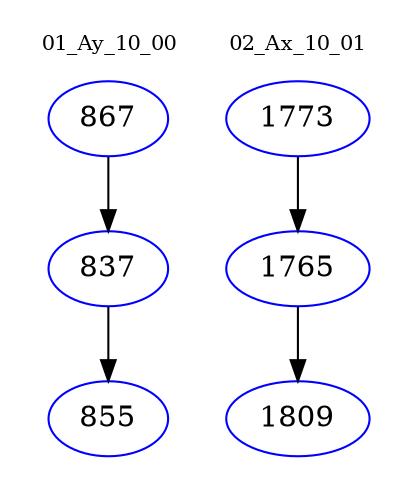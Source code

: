 digraph{
subgraph cluster_0 {
color = white
label = "01_Ay_10_00";
fontsize=10;
T0_867 [label="867", color="blue"]
T0_867 -> T0_837 [color="black"]
T0_837 [label="837", color="blue"]
T0_837 -> T0_855 [color="black"]
T0_855 [label="855", color="blue"]
}
subgraph cluster_1 {
color = white
label = "02_Ax_10_01";
fontsize=10;
T1_1773 [label="1773", color="blue"]
T1_1773 -> T1_1765 [color="black"]
T1_1765 [label="1765", color="blue"]
T1_1765 -> T1_1809 [color="black"]
T1_1809 [label="1809", color="blue"]
}
}

